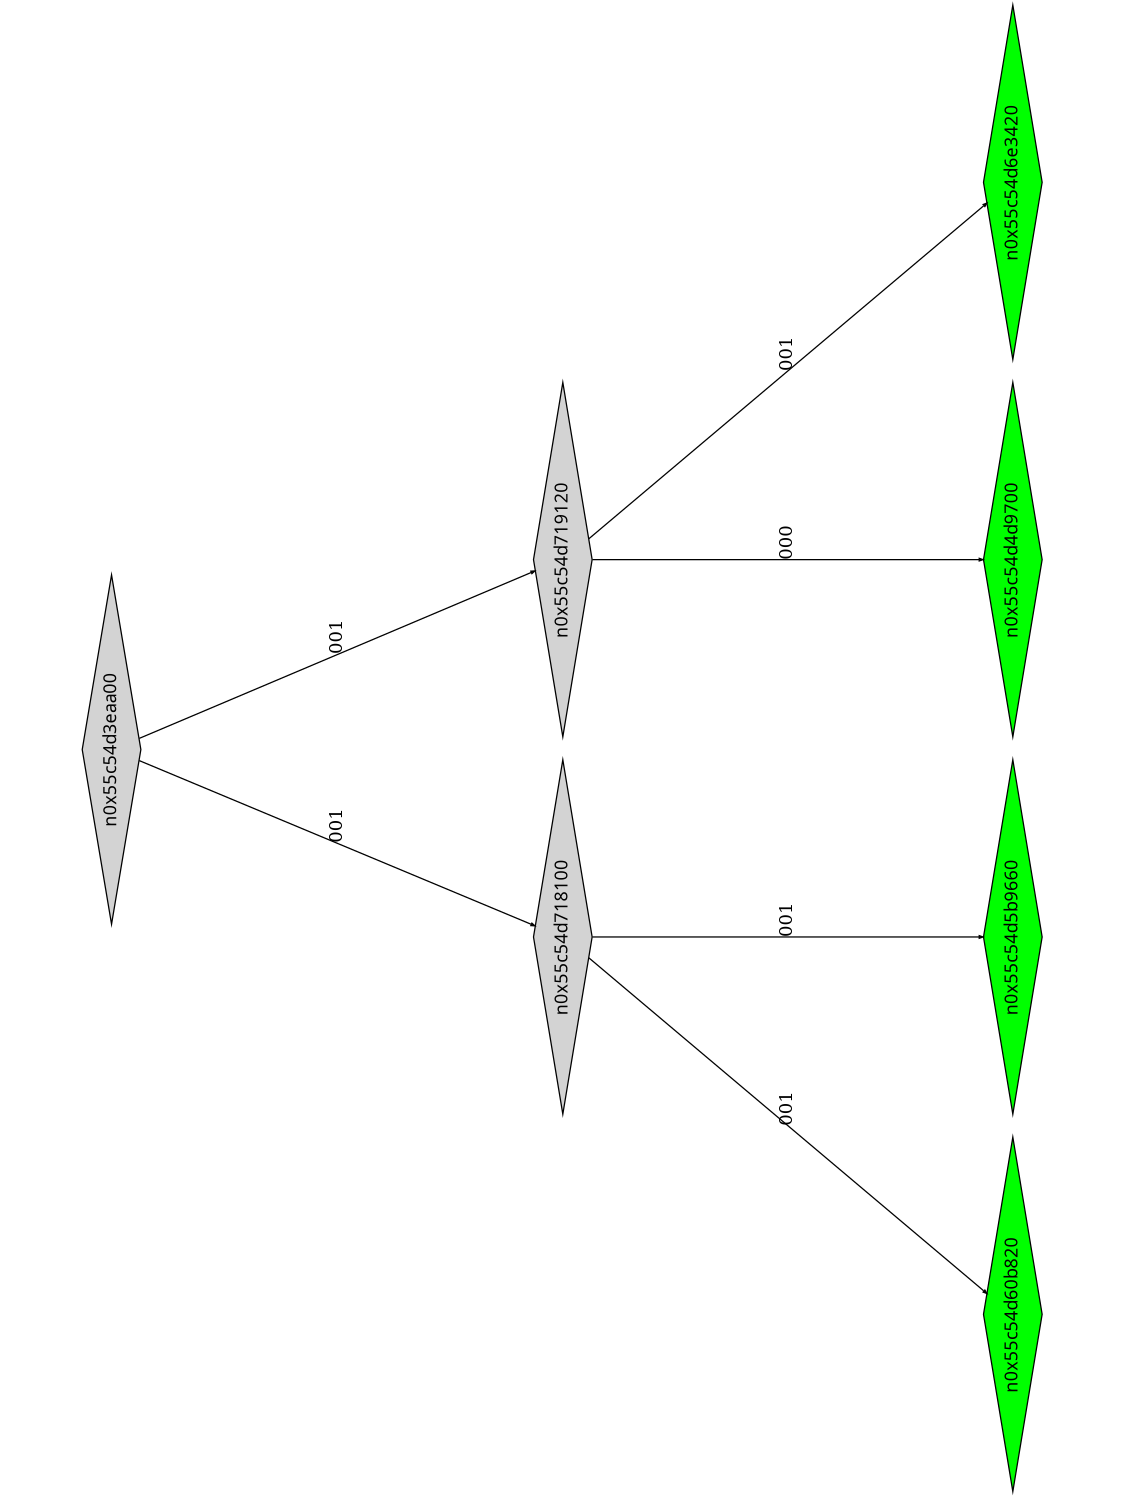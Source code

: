 digraph G {
	size="10,7.5";
	ratio=fill;
	rotate=90;
	center = "true";
	node [style="filled",width=.1,height=.1,fontname="Terminus"]
	edge [arrowsize=.3]
	n0x55c54d3eaa00 [shape=diamond];
	n0x55c54d3eaa00 -> n0x55c54d718100 [label=001];
	n0x55c54d3eaa00 -> n0x55c54d719120 [label=001];
	n0x55c54d719120 [shape=diamond];
	n0x55c54d719120 -> n0x55c54d4d9700 [label=000];
	n0x55c54d719120 -> n0x55c54d6e3420 [label=001];
	n0x55c54d6e3420 [shape=diamond,fillcolor=green];
	n0x55c54d4d9700 [shape=diamond,fillcolor=green];
	n0x55c54d718100 [shape=diamond];
	n0x55c54d718100 -> n0x55c54d60b820 [label=001];
	n0x55c54d718100 -> n0x55c54d5b9660 [label=001];
	n0x55c54d5b9660 [shape=diamond,fillcolor=green];
	n0x55c54d60b820 [shape=diamond,fillcolor=green];
}
